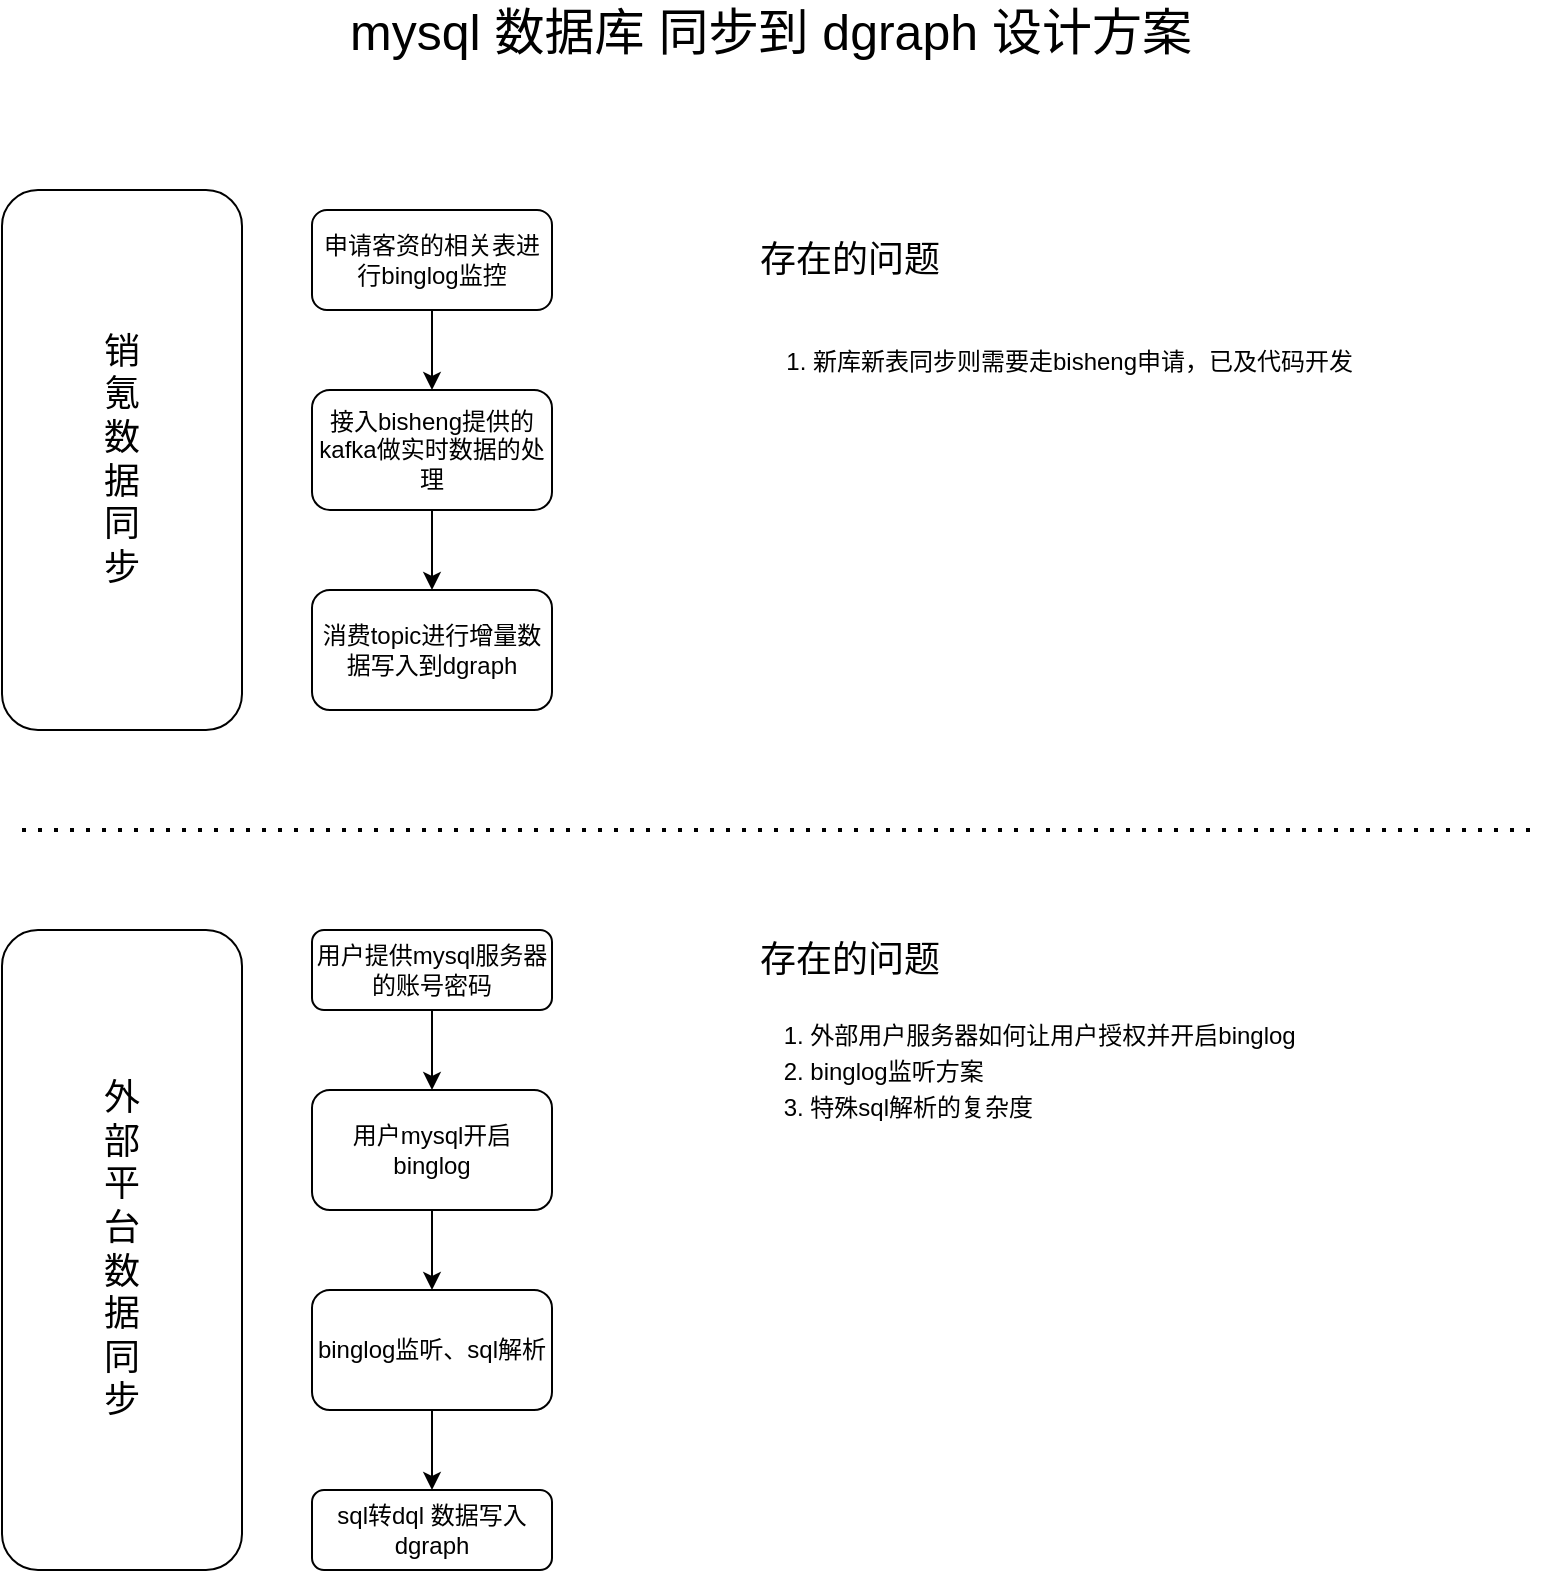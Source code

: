 <mxfile version="15.6.6" type="github">
  <diagram id="C5RBs43oDa-KdzZeNtuy" name="Page-1">
    <mxGraphModel dx="1577" dy="1077" grid="1" gridSize="10" guides="1" tooltips="1" connect="1" arrows="1" fold="1" page="1" pageScale="1" pageWidth="827" pageHeight="1169" math="0" shadow="0">
      <root>
        <mxCell id="WIyWlLk6GJQsqaUBKTNV-0" />
        <mxCell id="WIyWlLk6GJQsqaUBKTNV-1" parent="WIyWlLk6GJQsqaUBKTNV-0" />
        <mxCell id="ZUxsnm-QVzawkIESuw82-3" value="" style="edgeStyle=orthogonalEdgeStyle;rounded=0;orthogonalLoop=1;jettySize=auto;html=1;fontSize=25;fontColor=default;strokeColor=default;labelBackgroundColor=default;" edge="1" parent="WIyWlLk6GJQsqaUBKTNV-1" source="WIyWlLk6GJQsqaUBKTNV-3" target="ZUxsnm-QVzawkIESuw82-1">
          <mxGeometry relative="1" as="geometry" />
        </mxCell>
        <mxCell id="WIyWlLk6GJQsqaUBKTNV-3" value="用户提供mysql服务器的账号密码" style="rounded=1;whiteSpace=wrap;html=1;fontSize=12;glass=0;strokeWidth=1;shadow=0;strokeColor=default;fontColor=default;fillColor=default;labelBackgroundColor=default;" parent="WIyWlLk6GJQsqaUBKTNV-1" vertex="1">
          <mxGeometry x="185" y="490" width="120" height="40" as="geometry" />
        </mxCell>
        <mxCell id="WIyWlLk6GJQsqaUBKTNV-11" value="sql转dql 数据写入dgraph" style="rounded=1;whiteSpace=wrap;html=1;fontSize=12;glass=0;strokeWidth=1;shadow=0;strokeColor=default;fontColor=default;labelBackgroundColor=default;" parent="WIyWlLk6GJQsqaUBKTNV-1" vertex="1">
          <mxGeometry x="185" y="770" width="120" height="40" as="geometry" />
        </mxCell>
        <mxCell id="ZUxsnm-QVzawkIESuw82-0" value="&lt;font style=&quot;font-size: 25px&quot;&gt;mysql 数据库 同步到 dgraph 设计方案&lt;/font&gt;" style="text;html=1;align=center;verticalAlign=middle;resizable=0;points=[];autosize=1;strokeColor=none;fillColor=none;fontColor=default;" vertex="1" parent="WIyWlLk6GJQsqaUBKTNV-1">
          <mxGeometry x="194" y="30" width="440" height="20" as="geometry" />
        </mxCell>
        <mxCell id="ZUxsnm-QVzawkIESuw82-5" value="" style="edgeStyle=orthogonalEdgeStyle;rounded=0;orthogonalLoop=1;jettySize=auto;html=1;fontSize=25;fontColor=default;strokeColor=default;labelBackgroundColor=default;" edge="1" parent="WIyWlLk6GJQsqaUBKTNV-1" source="ZUxsnm-QVzawkIESuw82-1" target="ZUxsnm-QVzawkIESuw82-4">
          <mxGeometry relative="1" as="geometry" />
        </mxCell>
        <mxCell id="ZUxsnm-QVzawkIESuw82-1" value="用户mysql开启binglog" style="whiteSpace=wrap;html=1;rounded=1;shadow=0;strokeWidth=1;glass=0;fillColor=default;strokeColor=default;fontColor=default;labelBackgroundColor=default;" vertex="1" parent="WIyWlLk6GJQsqaUBKTNV-1">
          <mxGeometry x="185" y="570" width="120" height="60" as="geometry" />
        </mxCell>
        <mxCell id="ZUxsnm-QVzawkIESuw82-7" value="" style="edgeStyle=orthogonalEdgeStyle;rounded=0;orthogonalLoop=1;jettySize=auto;html=1;fontSize=25;fontColor=default;strokeColor=default;labelBackgroundColor=default;" edge="1" parent="WIyWlLk6GJQsqaUBKTNV-1" source="ZUxsnm-QVzawkIESuw82-4" target="WIyWlLk6GJQsqaUBKTNV-11">
          <mxGeometry relative="1" as="geometry" />
        </mxCell>
        <mxCell id="ZUxsnm-QVzawkIESuw82-4" value="binglog监听、sql解析" style="whiteSpace=wrap;html=1;rounded=1;shadow=0;strokeWidth=1;glass=0;fillColor=default;strokeColor=default;fontColor=default;labelBackgroundColor=default;" vertex="1" parent="WIyWlLk6GJQsqaUBKTNV-1">
          <mxGeometry x="185" y="670" width="120" height="60" as="geometry" />
        </mxCell>
        <mxCell id="ZUxsnm-QVzawkIESuw82-10" value="存在的问题" style="text;html=1;strokeColor=none;fillColor=none;align=center;verticalAlign=middle;whiteSpace=wrap;rounded=0;labelBackgroundColor=default;fontSize=18;fontColor=default;" vertex="1" parent="WIyWlLk6GJQsqaUBKTNV-1">
          <mxGeometry x="399" y="490" width="110" height="30" as="geometry" />
        </mxCell>
        <mxCell id="ZUxsnm-QVzawkIESuw82-11" value="&lt;ol style=&quot;text-align: left ; font-size: 12px ; line-height: 1.5&quot;&gt;&lt;li&gt;外部用户服务器如何让用户授权并开启binglog&lt;/li&gt;&lt;li&gt;binglog监听方案&lt;/li&gt;&lt;li&gt;特殊sql解析的复杂度&lt;/li&gt;&lt;/ol&gt;" style="text;html=1;align=center;verticalAlign=middle;resizable=0;points=[];autosize=1;strokeColor=none;fillColor=none;fontSize=18;fontColor=default;perimeterSpacing=3;labelBackgroundColor=default;" vertex="1" parent="WIyWlLk6GJQsqaUBKTNV-1">
          <mxGeometry x="385" y="520" width="300" height="80" as="geometry" />
        </mxCell>
        <mxCell id="ZUxsnm-QVzawkIESuw82-13" value="" style="edgeStyle=orthogonalEdgeStyle;rounded=0;orthogonalLoop=1;jettySize=auto;html=1;fontSize=25;fontColor=default;strokeColor=default;labelBackgroundColor=default;" edge="1" parent="WIyWlLk6GJQsqaUBKTNV-1" source="ZUxsnm-QVzawkIESuw82-14" target="ZUxsnm-QVzawkIESuw82-17">
          <mxGeometry relative="1" as="geometry" />
        </mxCell>
        <mxCell id="ZUxsnm-QVzawkIESuw82-14" value="申请客资的相关表进行binglog监控" style="rounded=1;whiteSpace=wrap;html=1;fontSize=12;glass=0;strokeWidth=1;shadow=0;strokeColor=default;fontColor=default;fillColor=default;labelBackgroundColor=default;" vertex="1" parent="WIyWlLk6GJQsqaUBKTNV-1">
          <mxGeometry x="185" y="130" width="120" height="50" as="geometry" />
        </mxCell>
        <mxCell id="ZUxsnm-QVzawkIESuw82-16" value="" style="edgeStyle=orthogonalEdgeStyle;rounded=0;orthogonalLoop=1;jettySize=auto;html=1;fontSize=25;fontColor=default;strokeColor=default;labelBackgroundColor=default;" edge="1" parent="WIyWlLk6GJQsqaUBKTNV-1" source="ZUxsnm-QVzawkIESuw82-17" target="ZUxsnm-QVzawkIESuw82-19">
          <mxGeometry relative="1" as="geometry" />
        </mxCell>
        <mxCell id="ZUxsnm-QVzawkIESuw82-17" value="接入bisheng提供的kafka做实时数据的处理" style="whiteSpace=wrap;html=1;rounded=1;shadow=0;strokeWidth=1;glass=0;fillColor=default;strokeColor=default;fontColor=default;labelBackgroundColor=default;" vertex="1" parent="WIyWlLk6GJQsqaUBKTNV-1">
          <mxGeometry x="185" y="220" width="120" height="60" as="geometry" />
        </mxCell>
        <mxCell id="ZUxsnm-QVzawkIESuw82-19" value="消费topic进行增量数据写入到dgraph" style="whiteSpace=wrap;html=1;rounded=1;shadow=0;strokeWidth=1;glass=0;fillColor=default;strokeColor=default;fontColor=default;labelBackgroundColor=default;" vertex="1" parent="WIyWlLk6GJQsqaUBKTNV-1">
          <mxGeometry x="185" y="320" width="120" height="60" as="geometry" />
        </mxCell>
        <mxCell id="ZUxsnm-QVzawkIESuw82-20" value="存在的问题" style="text;html=1;strokeColor=none;fillColor=none;align=center;verticalAlign=middle;whiteSpace=wrap;rounded=0;labelBackgroundColor=default;fontSize=18;fontColor=default;" vertex="1" parent="WIyWlLk6GJQsqaUBKTNV-1">
          <mxGeometry x="399" y="140" width="110" height="30" as="geometry" />
        </mxCell>
        <mxCell id="ZUxsnm-QVzawkIESuw82-21" value="&lt;ol style=&quot;text-align: left ; font-size: 12px ; line-height: 1.5&quot;&gt;&lt;li&gt;新库新表同步则需要走bisheng申请，已及代码开发&lt;/li&gt;&lt;/ol&gt;" style="text;html=1;align=center;verticalAlign=middle;resizable=0;points=[];autosize=1;strokeColor=none;fillColor=none;fontSize=18;fontColor=default;perimeterSpacing=3;labelBackgroundColor=default;" vertex="1" parent="WIyWlLk6GJQsqaUBKTNV-1">
          <mxGeometry x="385" y="180" width="330" height="50" as="geometry" />
        </mxCell>
        <mxCell id="ZUxsnm-QVzawkIESuw82-22" value="销&lt;br&gt;氪&lt;br&gt;数&lt;br&gt;据&lt;br&gt;同&lt;br&gt;步" style="rounded=1;whiteSpace=wrap;html=1;labelBackgroundColor=default;fontSize=18;fontColor=default;strokeColor=default;fillColor=default;" vertex="1" parent="WIyWlLk6GJQsqaUBKTNV-1">
          <mxGeometry x="30" y="120" width="120" height="270" as="geometry" />
        </mxCell>
        <mxCell id="ZUxsnm-QVzawkIESuw82-23" value="外&lt;br&gt;部&lt;br&gt;平&lt;br&gt;台&lt;br&gt;数&lt;br&gt;据&lt;br&gt;同&lt;br&gt;步" style="rounded=1;whiteSpace=wrap;html=1;labelBackgroundColor=default;fontSize=18;fontColor=default;strokeColor=default;fillColor=default;" vertex="1" parent="WIyWlLk6GJQsqaUBKTNV-1">
          <mxGeometry x="30" y="490" width="120" height="320" as="geometry" />
        </mxCell>
        <mxCell id="ZUxsnm-QVzawkIESuw82-24" value="" style="endArrow=none;dashed=1;html=1;dashPattern=1 3;strokeWidth=2;rounded=0;labelBackgroundColor=default;fontSize=18;fontColor=default;strokeColor=default;" edge="1" parent="WIyWlLk6GJQsqaUBKTNV-1">
          <mxGeometry width="50" height="50" relative="1" as="geometry">
            <mxPoint x="40" y="440" as="sourcePoint" />
            <mxPoint x="800" y="440" as="targetPoint" />
          </mxGeometry>
        </mxCell>
      </root>
    </mxGraphModel>
  </diagram>
</mxfile>
